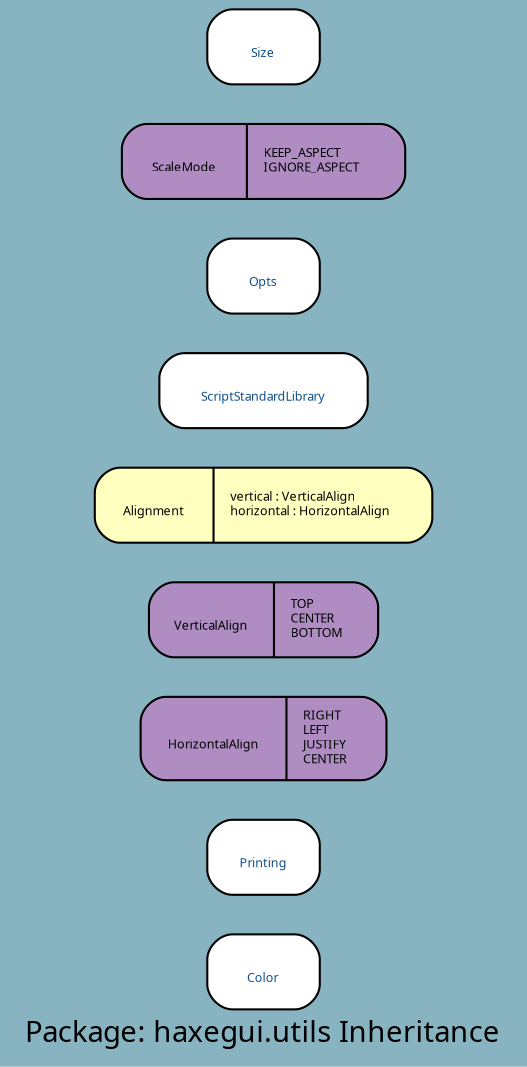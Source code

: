digraph uml {
	graph [label="Package: haxegui.utils Inheritance", ratio=compress, rankdir=RL, smoothing=avg_dist, overlap=compress, packMode="graph", labelloc=c, fontname="DejaVu Sans Condenesed", fontsize=14, bgcolor="#88B3C1", fontcolor=black];
	node [label="\N", style="rounded,filled", fillcolor="#96c288", fontcolor="#104E8B", fontname="FFF Harmony", fontsize=6, shape=record, color=black];
	edge [fontname=Sans, fontsize=8, minlen="1.2", color=black, fontcolor=black];
	graph [lp="126,12",
		bb="0,0,252,497"];
	"haxegui.utils.Color" [label="{\nColor}", fillcolor=white, URL="../types/haxegui/utils/Color.html", tooltip="\nColor", portPos=w, pos="126,43", rects="99,25,153,61", width="0.75", height="0.50"];
	"haxegui.utils.Printing" [label="{\nPrinting}", fillcolor=white, URL="../types/haxegui/utils/Printing.html", tooltip="\nPrinting", portPos=w, pos="126,97", rects="99,79,153,115", width="0.75", height="0.50"];
	"haxegui.utils.HorizontalAlign" [label="{\nHorizontalAlign|RIGHT\lLEFT\lJUSTIFY\lCENTER\l}", fillcolor="#af8dc3", fontcolor=black, pos="126,153", rects="67,133,137,173 137,133,186,173", width="1.64", height="0.56"];
	"haxegui.utils.VerticalAlign" [label="{\nVerticalAlign|TOP\lCENTER\lBOTTOM\l}", fillcolor="#af8dc3", fontcolor=black, pos="126,209", rects="71,191,134,227 134,191,182,227", width="1.53", height="0.50"];
	"haxegui.utils.Alignment" [label="{\nAlignment|vertical : VerticalAlign\lhorizontal : HorizontalAlign\l}", fillcolor="#ffffbf", fontcolor=black, pos="126,263", rects="45,245,96,281 96,245,208,281", width="2.25", height="0.50"];
	"haxegui.utils.ScriptStandardLibrary" [label="{\nScriptStandardLibrary}", fillcolor=white, URL="../types/haxegui/utils/ScriptStandardLibrary.html", tooltip="\nScriptStandardLibrary", portPos=w, pos="126,317", rects="76,299,176,335", width="1.39", height="0.50"];
	"haxegui.utils.Opts" [label="{\nOpts}", fillcolor=white, URL="../types/haxegui/utils/Opts.html", tooltip="\nOpts", portPos=w, pos="126,371", rects="99,353,153,389", width="0.75", height="0.50"];
	"haxegui.utils.ScaleMode" [label="{\nScaleMode|KEEP_ASPECT\lIGNORE_ASPECT\l}", fillcolor="#af8dc3", fontcolor=black, pos="126,425", rects="58,407,114,443 114,407,195,443", width="1.89", height="0.50"];
	"haxegui.utils.Size" [label="{\nSize}", fillcolor=white, URL="../types/haxegui/utils/Size.html", tooltip="\nSize", portPos=w, pos="126,479", rects="99,461,153,497", width="0.75", height="0.50"];
}
